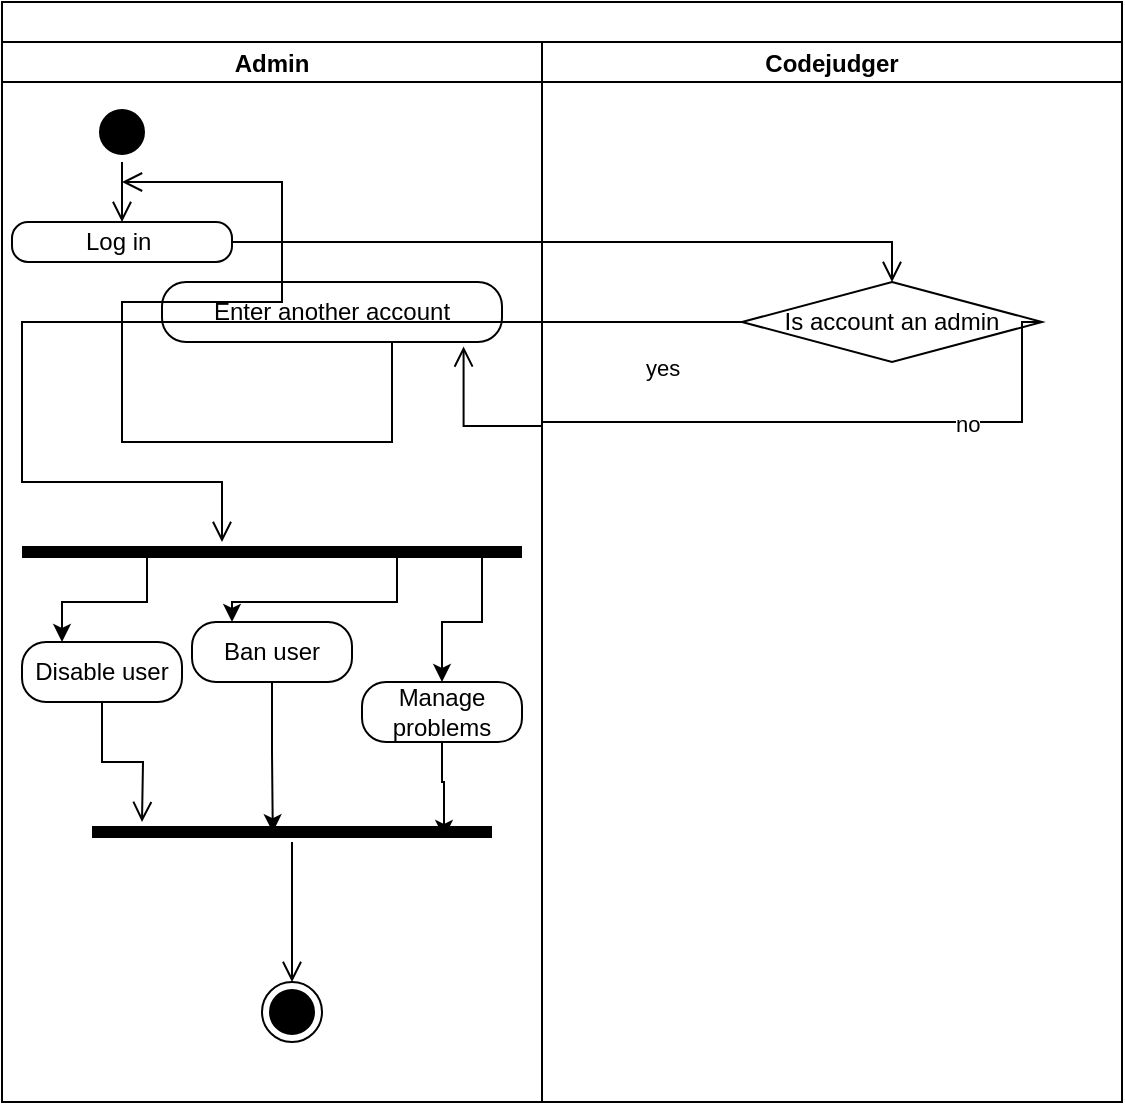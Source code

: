 <mxfile version="17.5.0" type="device"><diagram name="Page-1" id="0783ab3e-0a74-02c8-0abd-f7b4e66b4bec"><mxGraphModel dx="782" dy="1521" grid="1" gridSize="10" guides="1" tooltips="1" connect="1" arrows="1" fold="1" page="1" pageScale="1" pageWidth="850" pageHeight="1100" background="none" math="0" shadow="0"><root><mxCell id="0"/><mxCell id="1" parent="0"/><mxCell id="-5qfEI_Qtgnck9ozxkow-6" value="" style="swimlane;childLayout=stackLayout;resizeParent=1;resizeParentMax=0;startSize=20;" parent="1" vertex="1"><mxGeometry x="100" y="-740" width="560" height="550" as="geometry"/></mxCell><mxCell id="-5qfEI_Qtgnck9ozxkow-7" value="Admin" style="swimlane;startSize=20;" parent="-5qfEI_Qtgnck9ozxkow-6" vertex="1"><mxGeometry y="20" width="270" height="530" as="geometry"/></mxCell><mxCell id="-5qfEI_Qtgnck9ozxkow-8" value="" style="ellipse;html=1;shape=startState;fillColor=#000000;strokeColor=#000000;" parent="-5qfEI_Qtgnck9ozxkow-7" vertex="1"><mxGeometry x="45" y="30" width="30" height="30" as="geometry"/></mxCell><mxCell id="-5qfEI_Qtgnck9ozxkow-9" value="" style="edgeStyle=orthogonalEdgeStyle;html=1;verticalAlign=bottom;endArrow=open;endSize=8;strokeColor=#000000;rounded=0;" parent="-5qfEI_Qtgnck9ozxkow-7" source="-5qfEI_Qtgnck9ozxkow-8" edge="1"><mxGeometry relative="1" as="geometry"><mxPoint x="60" y="90" as="targetPoint"/></mxGeometry></mxCell><mxCell id="-5qfEI_Qtgnck9ozxkow-10" value="Log in&amp;nbsp;" style="rounded=1;whiteSpace=wrap;html=1;arcSize=40;fontColor=#000000;fillColor=#FFFFFF;strokeColor=#000000;" parent="-5qfEI_Qtgnck9ozxkow-7" vertex="1"><mxGeometry x="5" y="90" width="110" height="20" as="geometry"/></mxCell><mxCell id="-5qfEI_Qtgnck9ozxkow-11" value="Enter another account" style="rounded=1;whiteSpace=wrap;html=1;arcSize=40;fontColor=#000000;fillColor=#FFFFFF;strokeColor=#000000;" parent="-5qfEI_Qtgnck9ozxkow-7" vertex="1"><mxGeometry x="80" y="120" width="170" height="30" as="geometry"/></mxCell><mxCell id="-5qfEI_Qtgnck9ozxkow-66" style="edgeStyle=orthogonalEdgeStyle;rounded=0;orthogonalLoop=1;jettySize=auto;html=1;exitX=0.25;exitY=0.5;exitDx=0;exitDy=0;exitPerimeter=0;entryX=0.25;entryY=0;entryDx=0;entryDy=0;" parent="-5qfEI_Qtgnck9ozxkow-7" source="-5qfEI_Qtgnck9ozxkow-13" target="-5qfEI_Qtgnck9ozxkow-64" edge="1"><mxGeometry relative="1" as="geometry"/></mxCell><mxCell id="-5qfEI_Qtgnck9ozxkow-69" style="edgeStyle=orthogonalEdgeStyle;rounded=0;orthogonalLoop=1;jettySize=auto;html=1;exitX=0.75;exitY=0.5;exitDx=0;exitDy=0;exitPerimeter=0;entryX=0.25;entryY=0;entryDx=0;entryDy=0;" parent="-5qfEI_Qtgnck9ozxkow-7" source="-5qfEI_Qtgnck9ozxkow-13" target="-5qfEI_Qtgnck9ozxkow-67" edge="1"><mxGeometry relative="1" as="geometry"/></mxCell><mxCell id="-5qfEI_Qtgnck9ozxkow-71" style="edgeStyle=orthogonalEdgeStyle;rounded=0;orthogonalLoop=1;jettySize=auto;html=1;exitX=1;exitY=0.5;exitDx=0;exitDy=0;exitPerimeter=0;entryX=0.5;entryY=0;entryDx=0;entryDy=0;" parent="-5qfEI_Qtgnck9ozxkow-7" source="-5qfEI_Qtgnck9ozxkow-13" target="-5qfEI_Qtgnck9ozxkow-70" edge="1"><mxGeometry relative="1" as="geometry"><Array as="points"><mxPoint x="240" y="255"/><mxPoint x="240" y="290"/><mxPoint x="220" y="290"/></Array></mxGeometry></mxCell><mxCell id="-5qfEI_Qtgnck9ozxkow-13" value="" style="shape=line;html=1;strokeWidth=6;strokeColor=#000000;" parent="-5qfEI_Qtgnck9ozxkow-7" vertex="1"><mxGeometry x="10" y="250" width="250" height="10" as="geometry"/></mxCell><mxCell id="-5qfEI_Qtgnck9ozxkow-14" value="" style="edgeStyle=orthogonalEdgeStyle;html=1;verticalAlign=bottom;endArrow=open;endSize=8;strokeColor=#000000;rounded=0;" parent="-5qfEI_Qtgnck9ozxkow-7" source="-5qfEI_Qtgnck9ozxkow-11" edge="1"><mxGeometry relative="1" as="geometry"><mxPoint x="60" y="70" as="targetPoint"/><Array as="points"><mxPoint x="195" y="200"/><mxPoint x="60" y="200"/><mxPoint x="60" y="130"/><mxPoint x="140" y="130"/><mxPoint x="140" y="70"/></Array></mxGeometry></mxCell><mxCell id="-5qfEI_Qtgnck9ozxkow-42" value="" style="ellipse;html=1;shape=endState;fillColor=#000000;strokeColor=#000000;" parent="-5qfEI_Qtgnck9ozxkow-7" vertex="1"><mxGeometry x="130" y="470" width="30" height="30" as="geometry"/></mxCell><mxCell id="-5qfEI_Qtgnck9ozxkow-64" value="Disable user" style="rounded=1;whiteSpace=wrap;html=1;arcSize=40;fontColor=#000000;fillColor=#FFFFFF;strokeColor=#000000;gradientColor=#ffffff;" parent="-5qfEI_Qtgnck9ozxkow-7" vertex="1"><mxGeometry x="10" y="300" width="80" height="30" as="geometry"/></mxCell><mxCell id="-5qfEI_Qtgnck9ozxkow-65" value="" style="edgeStyle=orthogonalEdgeStyle;html=1;verticalAlign=bottom;endArrow=open;endSize=8;strokeColor=#000000;rounded=0;" parent="-5qfEI_Qtgnck9ozxkow-7" source="-5qfEI_Qtgnck9ozxkow-64" edge="1"><mxGeometry relative="1" as="geometry"><mxPoint x="70" y="390" as="targetPoint"/></mxGeometry></mxCell><mxCell id="-5qfEI_Qtgnck9ozxkow-74" style="edgeStyle=orthogonalEdgeStyle;rounded=0;orthogonalLoop=1;jettySize=auto;html=1;exitX=0.5;exitY=1;exitDx=0;exitDy=0;entryX=0.452;entryY=0.51;entryDx=0;entryDy=0;entryPerimeter=0;" parent="-5qfEI_Qtgnck9ozxkow-7" source="-5qfEI_Qtgnck9ozxkow-67" target="-5qfEI_Qtgnck9ozxkow-72" edge="1"><mxGeometry relative="1" as="geometry"/></mxCell><mxCell id="-5qfEI_Qtgnck9ozxkow-67" value="Ban user" style="rounded=1;whiteSpace=wrap;html=1;arcSize=40;fontColor=#000000;fillColor=#FFFFFF;strokeColor=#000000;" parent="-5qfEI_Qtgnck9ozxkow-7" vertex="1"><mxGeometry x="95" y="290" width="80" height="30" as="geometry"/></mxCell><mxCell id="-5qfEI_Qtgnck9ozxkow-75" style="edgeStyle=orthogonalEdgeStyle;rounded=0;orthogonalLoop=1;jettySize=auto;html=1;exitX=0.5;exitY=1;exitDx=0;exitDy=0;entryX=0.88;entryY=0.795;entryDx=0;entryDy=0;entryPerimeter=0;" parent="-5qfEI_Qtgnck9ozxkow-7" source="-5qfEI_Qtgnck9ozxkow-70" target="-5qfEI_Qtgnck9ozxkow-72" edge="1"><mxGeometry relative="1" as="geometry"/></mxCell><mxCell id="-5qfEI_Qtgnck9ozxkow-70" value="Manage problems" style="rounded=1;whiteSpace=wrap;html=1;arcSize=40;fontColor=#000000;fillColor=#FFFFFF;strokeColor=#000000;" parent="-5qfEI_Qtgnck9ozxkow-7" vertex="1"><mxGeometry x="180" y="320" width="80" height="30" as="geometry"/></mxCell><mxCell id="-5qfEI_Qtgnck9ozxkow-72" value="" style="shape=line;html=1;strokeWidth=6;strokeColor=#000000;fillColor=#FFFFFF;" parent="-5qfEI_Qtgnck9ozxkow-7" vertex="1"><mxGeometry x="45" y="390" width="200" height="10" as="geometry"/></mxCell><mxCell id="-5qfEI_Qtgnck9ozxkow-73" value="" style="edgeStyle=orthogonalEdgeStyle;html=1;verticalAlign=bottom;endArrow=open;endSize=8;strokeColor=#000000;rounded=0;" parent="-5qfEI_Qtgnck9ozxkow-7" source="-5qfEI_Qtgnck9ozxkow-72" edge="1"><mxGeometry relative="1" as="geometry"><mxPoint x="145" y="470" as="targetPoint"/></mxGeometry></mxCell><mxCell id="-5qfEI_Qtgnck9ozxkow-43" value="Codejudger" style="swimlane;startSize=20;" parent="-5qfEI_Qtgnck9ozxkow-6" vertex="1"><mxGeometry x="270" y="20" width="290" height="530" as="geometry"/></mxCell><mxCell id="-5qfEI_Qtgnck9ozxkow-44" value="Is account an admin" style="rhombus;whiteSpace=wrap;html=1;fillColor=#FFFFFF;strokeColor=#000000;" parent="-5qfEI_Qtgnck9ozxkow-43" vertex="1"><mxGeometry x="100" y="120" width="150" height="40" as="geometry"/></mxCell><mxCell id="-5qfEI_Qtgnck9ozxkow-55" value="yes" style="edgeStyle=orthogonalEdgeStyle;html=1;align=left;verticalAlign=top;endArrow=open;endSize=8;strokeColor=#000000;rounded=0;" parent="-5qfEI_Qtgnck9ozxkow-6" source="-5qfEI_Qtgnck9ozxkow-44" edge="1"><mxGeometry x="-0.825" y="10" relative="1" as="geometry"><mxPoint x="110" y="270" as="targetPoint"/><Array as="points"><mxPoint x="10" y="160"/><mxPoint x="10" y="240"/></Array><mxPoint as="offset"/></mxGeometry></mxCell><mxCell id="-5qfEI_Qtgnck9ozxkow-56" value="" style="edgeStyle=orthogonalEdgeStyle;html=1;verticalAlign=bottom;endArrow=open;endSize=8;strokeColor=#000000;rounded=0;entryX=0.5;entryY=0;entryDx=0;entryDy=0;" parent="-5qfEI_Qtgnck9ozxkow-6" source="-5qfEI_Qtgnck9ozxkow-10" target="-5qfEI_Qtgnck9ozxkow-44" edge="1"><mxGeometry relative="1" as="geometry"><mxPoint x="260" y="240" as="targetPoint"/></mxGeometry></mxCell><mxCell id="-5qfEI_Qtgnck9ozxkow-57" value="no" style="edgeStyle=orthogonalEdgeStyle;html=1;align=left;verticalAlign=bottom;endArrow=open;endSize=8;strokeColor=#000000;rounded=0;entryX=0.887;entryY=1.074;entryDx=0;entryDy=0;entryPerimeter=0;exitX=1;exitY=0.5;exitDx=0;exitDy=0;" parent="-5qfEI_Qtgnck9ozxkow-6" source="-5qfEI_Qtgnck9ozxkow-44" target="-5qfEI_Qtgnck9ozxkow-11" edge="1"><mxGeometry x="-0.501" y="10" relative="1" as="geometry"><mxPoint x="210" y="230" as="targetPoint"/><Array as="points"><mxPoint x="510" y="160"/><mxPoint x="510" y="210"/><mxPoint x="270" y="210"/><mxPoint x="270" y="212"/></Array><mxPoint as="offset"/></mxGeometry></mxCell></root></mxGraphModel></diagram></mxfile>